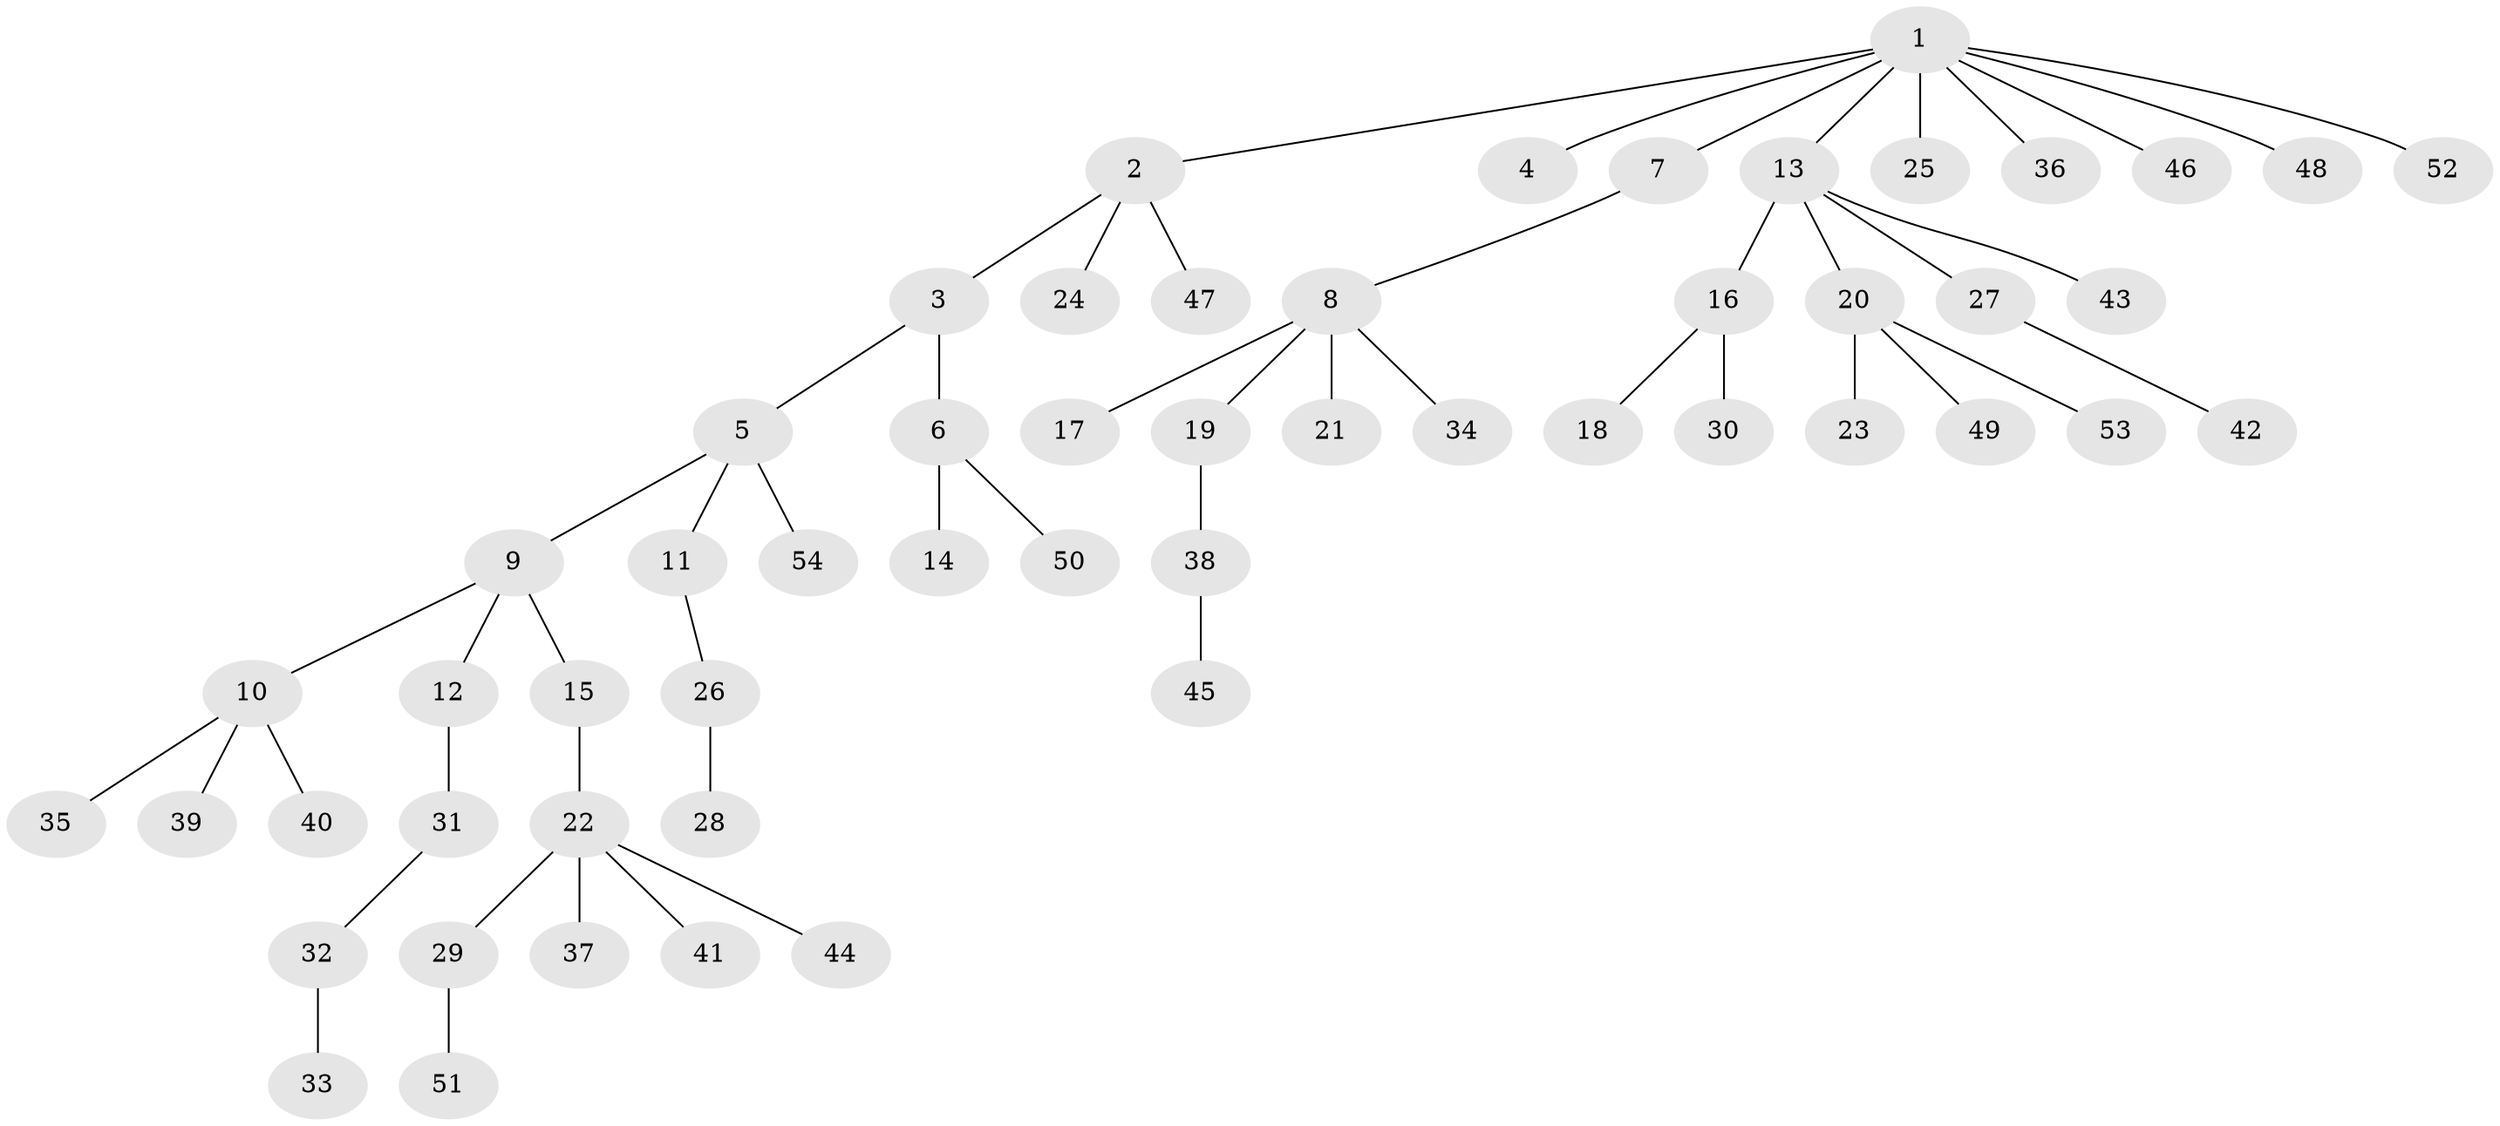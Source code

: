 // coarse degree distribution, {5: 0.0625, 8: 0.0625, 1: 0.75, 2: 0.0625, 3: 0.0625}
// Generated by graph-tools (version 1.1) at 2025/19/03/04/25 18:19:17]
// undirected, 54 vertices, 53 edges
graph export_dot {
graph [start="1"]
  node [color=gray90,style=filled];
  1;
  2;
  3;
  4;
  5;
  6;
  7;
  8;
  9;
  10;
  11;
  12;
  13;
  14;
  15;
  16;
  17;
  18;
  19;
  20;
  21;
  22;
  23;
  24;
  25;
  26;
  27;
  28;
  29;
  30;
  31;
  32;
  33;
  34;
  35;
  36;
  37;
  38;
  39;
  40;
  41;
  42;
  43;
  44;
  45;
  46;
  47;
  48;
  49;
  50;
  51;
  52;
  53;
  54;
  1 -- 2;
  1 -- 4;
  1 -- 7;
  1 -- 13;
  1 -- 25;
  1 -- 36;
  1 -- 46;
  1 -- 48;
  1 -- 52;
  2 -- 3;
  2 -- 24;
  2 -- 47;
  3 -- 5;
  3 -- 6;
  5 -- 9;
  5 -- 11;
  5 -- 54;
  6 -- 14;
  6 -- 50;
  7 -- 8;
  8 -- 17;
  8 -- 19;
  8 -- 21;
  8 -- 34;
  9 -- 10;
  9 -- 12;
  9 -- 15;
  10 -- 35;
  10 -- 39;
  10 -- 40;
  11 -- 26;
  12 -- 31;
  13 -- 16;
  13 -- 20;
  13 -- 27;
  13 -- 43;
  15 -- 22;
  16 -- 18;
  16 -- 30;
  19 -- 38;
  20 -- 23;
  20 -- 49;
  20 -- 53;
  22 -- 29;
  22 -- 37;
  22 -- 41;
  22 -- 44;
  26 -- 28;
  27 -- 42;
  29 -- 51;
  31 -- 32;
  32 -- 33;
  38 -- 45;
}
